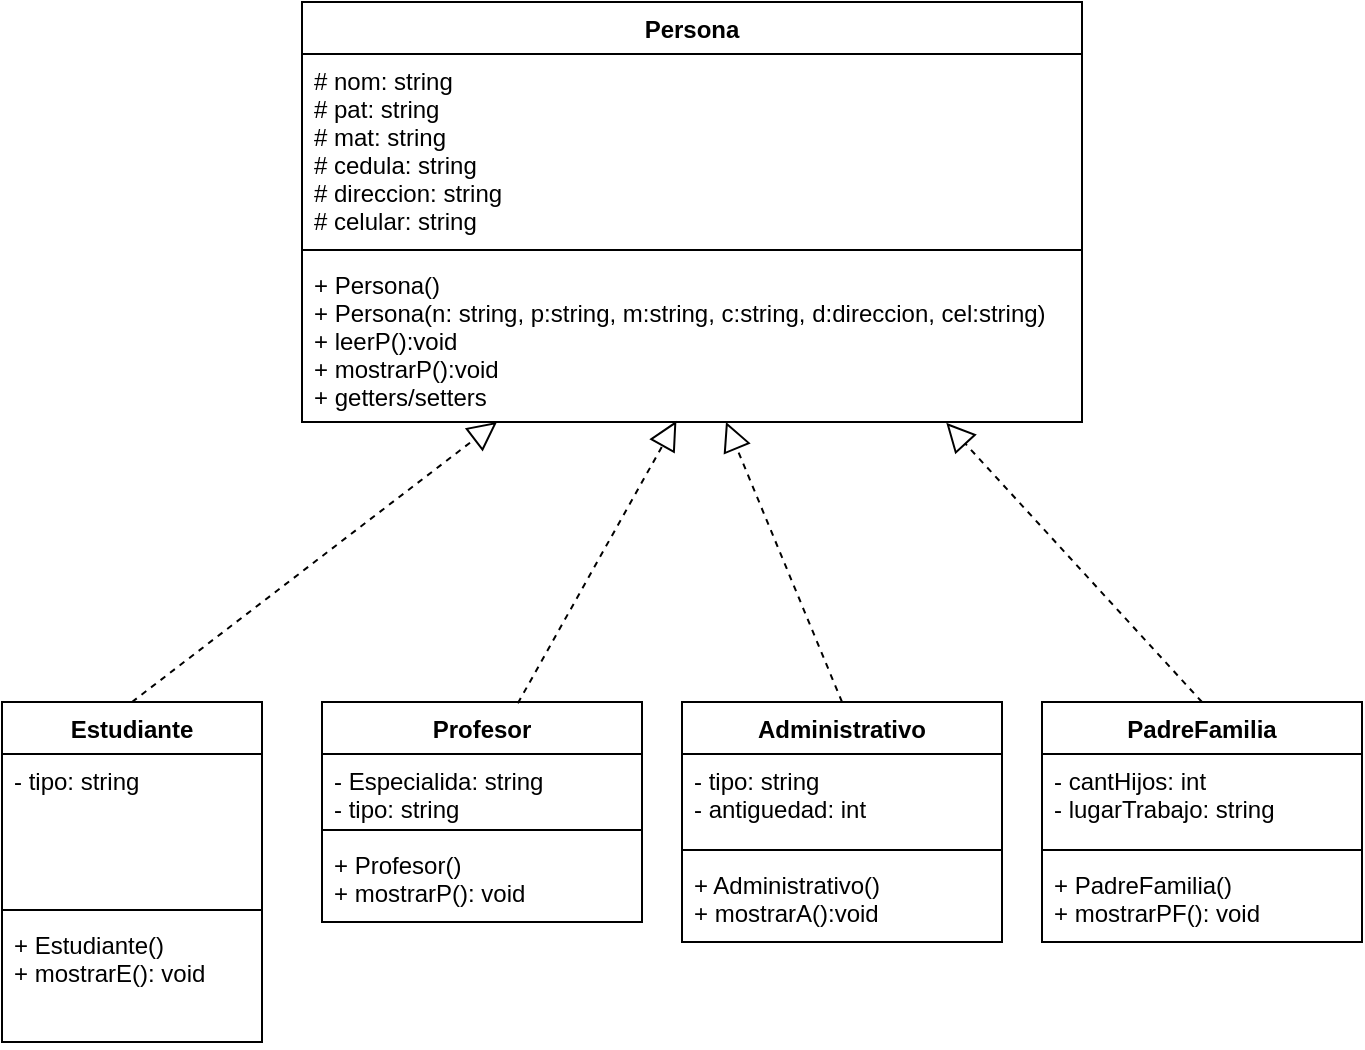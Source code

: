 <mxfile version="16.2.3" type="device"><diagram id="hKkmvlK4hr3ylTgig7LZ" name="Page-1"><mxGraphModel dx="575" dy="980" grid="1" gridSize="10" guides="1" tooltips="1" connect="1" arrows="1" fold="1" page="1" pageScale="1" pageWidth="827" pageHeight="1169" math="0" shadow="0"><root><mxCell id="0"/><mxCell id="1" parent="0"/><mxCell id="-W4IHw5r2fyhQfZODCHr-1" value="Persona" style="swimlane;fontStyle=1;align=center;verticalAlign=top;childLayout=stackLayout;horizontal=1;startSize=26;horizontalStack=0;resizeParent=1;resizeParentMax=0;resizeLast=0;collapsible=1;marginBottom=0;" vertex="1" parent="1"><mxGeometry x="260" y="90" width="390" height="210" as="geometry"><mxRectangle x="400" y="80" width="80" height="26" as="alternateBounds"/></mxGeometry></mxCell><mxCell id="-W4IHw5r2fyhQfZODCHr-2" value="# nom: string&#10;# pat: string&#10;# mat: string&#10;# cedula: string&#10;# direccion: string&#10;# celular: string&#10;" style="text;strokeColor=none;fillColor=none;align=left;verticalAlign=top;spacingLeft=4;spacingRight=4;overflow=hidden;rotatable=0;points=[[0,0.5],[1,0.5]];portConstraint=eastwest;" vertex="1" parent="-W4IHw5r2fyhQfZODCHr-1"><mxGeometry y="26" width="390" height="94" as="geometry"/></mxCell><mxCell id="-W4IHw5r2fyhQfZODCHr-3" value="" style="line;strokeWidth=1;fillColor=none;align=left;verticalAlign=middle;spacingTop=-1;spacingLeft=3;spacingRight=3;rotatable=0;labelPosition=right;points=[];portConstraint=eastwest;" vertex="1" parent="-W4IHw5r2fyhQfZODCHr-1"><mxGeometry y="120" width="390" height="8" as="geometry"/></mxCell><mxCell id="-W4IHw5r2fyhQfZODCHr-4" value="+ Persona()&#10;+ Persona(n: string, p:string, m:string, c:string, d:direccion, cel:string)&#10;+ leerP():void&#10;+ mostrarP():void&#10;+ getters/setters" style="text;strokeColor=none;fillColor=none;align=left;verticalAlign=top;spacingLeft=4;spacingRight=4;overflow=hidden;rotatable=0;points=[[0,0.5],[1,0.5]];portConstraint=eastwest;" vertex="1" parent="-W4IHw5r2fyhQfZODCHr-1"><mxGeometry y="128" width="390" height="82" as="geometry"/></mxCell><mxCell id="-W4IHw5r2fyhQfZODCHr-9" value="Estudiante" style="swimlane;fontStyle=1;align=center;verticalAlign=top;childLayout=stackLayout;horizontal=1;startSize=26;horizontalStack=0;resizeParent=1;resizeParentMax=0;resizeLast=0;collapsible=1;marginBottom=0;" vertex="1" parent="1"><mxGeometry x="110" y="440" width="130" height="170" as="geometry"><mxRectangle x="110" y="440" width="90" height="26" as="alternateBounds"/></mxGeometry></mxCell><mxCell id="-W4IHw5r2fyhQfZODCHr-10" value="- tipo: string&#10;" style="text;strokeColor=none;fillColor=none;align=left;verticalAlign=top;spacingLeft=4;spacingRight=4;overflow=hidden;rotatable=0;points=[[0,0.5],[1,0.5]];portConstraint=eastwest;" vertex="1" parent="-W4IHw5r2fyhQfZODCHr-9"><mxGeometry y="26" width="130" height="74" as="geometry"/></mxCell><mxCell id="-W4IHw5r2fyhQfZODCHr-11" value="" style="line;strokeWidth=1;fillColor=none;align=left;verticalAlign=middle;spacingTop=-1;spacingLeft=3;spacingRight=3;rotatable=0;labelPosition=right;points=[];portConstraint=eastwest;" vertex="1" parent="-W4IHw5r2fyhQfZODCHr-9"><mxGeometry y="100" width="130" height="8" as="geometry"/></mxCell><mxCell id="-W4IHw5r2fyhQfZODCHr-12" value="+ Estudiante()&#10;+ mostrarE(): void" style="text;strokeColor=none;fillColor=none;align=left;verticalAlign=top;spacingLeft=4;spacingRight=4;overflow=hidden;rotatable=0;points=[[0,0.5],[1,0.5]];portConstraint=eastwest;" vertex="1" parent="-W4IHw5r2fyhQfZODCHr-9"><mxGeometry y="108" width="130" height="62" as="geometry"/></mxCell><mxCell id="-W4IHw5r2fyhQfZODCHr-16" value="" style="endArrow=block;dashed=1;endFill=0;endSize=12;html=1;rounded=0;exitX=0.5;exitY=0;exitDx=0;exitDy=0;entryX=0.25;entryY=1;entryDx=0;entryDy=0;" edge="1" parent="1" source="-W4IHw5r2fyhQfZODCHr-9" target="-W4IHw5r2fyhQfZODCHr-1"><mxGeometry width="160" relative="1" as="geometry"><mxPoint x="200" y="420" as="sourcePoint"/><mxPoint x="290" y="390" as="targetPoint"/></mxGeometry></mxCell><mxCell id="-W4IHw5r2fyhQfZODCHr-17" value="Profesor" style="swimlane;fontStyle=1;align=center;verticalAlign=top;childLayout=stackLayout;horizontal=1;startSize=26;horizontalStack=0;resizeParent=1;resizeParentMax=0;resizeLast=0;collapsible=1;marginBottom=0;" vertex="1" parent="1"><mxGeometry x="270" y="440" width="160" height="110" as="geometry"><mxRectangle x="270" y="440" width="80" height="26" as="alternateBounds"/></mxGeometry></mxCell><mxCell id="-W4IHw5r2fyhQfZODCHr-18" value="- Especialida: string&#10;- tipo: string" style="text;strokeColor=none;fillColor=none;align=left;verticalAlign=top;spacingLeft=4;spacingRight=4;overflow=hidden;rotatable=0;points=[[0,0.5],[1,0.5]];portConstraint=eastwest;" vertex="1" parent="-W4IHw5r2fyhQfZODCHr-17"><mxGeometry y="26" width="160" height="34" as="geometry"/></mxCell><mxCell id="-W4IHw5r2fyhQfZODCHr-19" value="" style="line;strokeWidth=1;fillColor=none;align=left;verticalAlign=middle;spacingTop=-1;spacingLeft=3;spacingRight=3;rotatable=0;labelPosition=right;points=[];portConstraint=eastwest;" vertex="1" parent="-W4IHw5r2fyhQfZODCHr-17"><mxGeometry y="60" width="160" height="8" as="geometry"/></mxCell><mxCell id="-W4IHw5r2fyhQfZODCHr-20" value="+ Profesor()&#10;+ mostrarP(): void" style="text;strokeColor=none;fillColor=none;align=left;verticalAlign=top;spacingLeft=4;spacingRight=4;overflow=hidden;rotatable=0;points=[[0,0.5],[1,0.5]];portConstraint=eastwest;" vertex="1" parent="-W4IHw5r2fyhQfZODCHr-17"><mxGeometry y="68" width="160" height="42" as="geometry"/></mxCell><mxCell id="-W4IHw5r2fyhQfZODCHr-21" value="" style="endArrow=block;dashed=1;endFill=0;endSize=12;html=1;rounded=0;entryX=0.48;entryY=0.993;entryDx=0;entryDy=0;entryPerimeter=0;exitX=0.612;exitY=0.006;exitDx=0;exitDy=0;exitPerimeter=0;" edge="1" parent="1" source="-W4IHw5r2fyhQfZODCHr-17" target="-W4IHw5r2fyhQfZODCHr-4"><mxGeometry width="160" relative="1" as="geometry"><mxPoint x="320" y="500" as="sourcePoint"/><mxPoint x="480" y="500" as="targetPoint"/></mxGeometry></mxCell><mxCell id="-W4IHw5r2fyhQfZODCHr-23" value="Administrativo" style="swimlane;fontStyle=1;align=center;verticalAlign=top;childLayout=stackLayout;horizontal=1;startSize=26;horizontalStack=0;resizeParent=1;resizeParentMax=0;resizeLast=0;collapsible=1;marginBottom=0;" vertex="1" parent="1"><mxGeometry x="450" y="440" width="160" height="120" as="geometry"><mxRectangle x="430" y="440" width="120" height="26" as="alternateBounds"/></mxGeometry></mxCell><mxCell id="-W4IHw5r2fyhQfZODCHr-24" value="- tipo: string&#10;- antiguedad: int" style="text;strokeColor=none;fillColor=none;align=left;verticalAlign=top;spacingLeft=4;spacingRight=4;overflow=hidden;rotatable=0;points=[[0,0.5],[1,0.5]];portConstraint=eastwest;" vertex="1" parent="-W4IHw5r2fyhQfZODCHr-23"><mxGeometry y="26" width="160" height="44" as="geometry"/></mxCell><mxCell id="-W4IHw5r2fyhQfZODCHr-25" value="" style="line;strokeWidth=1;fillColor=none;align=left;verticalAlign=middle;spacingTop=-1;spacingLeft=3;spacingRight=3;rotatable=0;labelPosition=right;points=[];portConstraint=eastwest;" vertex="1" parent="-W4IHw5r2fyhQfZODCHr-23"><mxGeometry y="70" width="160" height="8" as="geometry"/></mxCell><mxCell id="-W4IHw5r2fyhQfZODCHr-26" value="+ Administrativo()&#10;+ mostrarA():void" style="text;strokeColor=none;fillColor=none;align=left;verticalAlign=top;spacingLeft=4;spacingRight=4;overflow=hidden;rotatable=0;points=[[0,0.5],[1,0.5]];portConstraint=eastwest;" vertex="1" parent="-W4IHw5r2fyhQfZODCHr-23"><mxGeometry y="78" width="160" height="42" as="geometry"/></mxCell><mxCell id="-W4IHw5r2fyhQfZODCHr-28" value="PadreFamilia" style="swimlane;fontStyle=1;align=center;verticalAlign=top;childLayout=stackLayout;horizontal=1;startSize=26;horizontalStack=0;resizeParent=1;resizeParentMax=0;resizeLast=0;collapsible=1;marginBottom=0;" vertex="1" parent="1"><mxGeometry x="630" y="440" width="160" height="120" as="geometry"><mxRectangle x="630" y="440" width="110" height="26" as="alternateBounds"/></mxGeometry></mxCell><mxCell id="-W4IHw5r2fyhQfZODCHr-29" value="- cantHijos: int&#10;- lugarTrabajo: string" style="text;strokeColor=none;fillColor=none;align=left;verticalAlign=top;spacingLeft=4;spacingRight=4;overflow=hidden;rotatable=0;points=[[0,0.5],[1,0.5]];portConstraint=eastwest;" vertex="1" parent="-W4IHw5r2fyhQfZODCHr-28"><mxGeometry y="26" width="160" height="44" as="geometry"/></mxCell><mxCell id="-W4IHw5r2fyhQfZODCHr-30" value="" style="line;strokeWidth=1;fillColor=none;align=left;verticalAlign=middle;spacingTop=-1;spacingLeft=3;spacingRight=3;rotatable=0;labelPosition=right;points=[];portConstraint=eastwest;" vertex="1" parent="-W4IHw5r2fyhQfZODCHr-28"><mxGeometry y="70" width="160" height="8" as="geometry"/></mxCell><mxCell id="-W4IHw5r2fyhQfZODCHr-31" value="+ PadreFamilia()&#10;+ mostrarPF(): void" style="text;strokeColor=none;fillColor=none;align=left;verticalAlign=top;spacingLeft=4;spacingRight=4;overflow=hidden;rotatable=0;points=[[0,0.5],[1,0.5]];portConstraint=eastwest;" vertex="1" parent="-W4IHw5r2fyhQfZODCHr-28"><mxGeometry y="78" width="160" height="42" as="geometry"/></mxCell><mxCell id="-W4IHw5r2fyhQfZODCHr-27" value="" style="endArrow=block;dashed=1;endFill=0;endSize=12;html=1;rounded=0;exitX=0.5;exitY=0;exitDx=0;exitDy=0;" edge="1" parent="1" source="-W4IHw5r2fyhQfZODCHr-23" target="-W4IHw5r2fyhQfZODCHr-4"><mxGeometry width="160" relative="1" as="geometry"><mxPoint x="600.72" y="500.47" as="sourcePoint"/><mxPoint x="600" y="389.996" as="targetPoint"/></mxGeometry></mxCell><mxCell id="-W4IHw5r2fyhQfZODCHr-32" value="" style="endArrow=block;dashed=1;endFill=0;endSize=12;html=1;rounded=0;exitX=0.5;exitY=0;exitDx=0;exitDy=0;entryX=0.826;entryY=1.005;entryDx=0;entryDy=0;entryPerimeter=0;" edge="1" parent="1" source="-W4IHw5r2fyhQfZODCHr-28" target="-W4IHw5r2fyhQfZODCHr-4"><mxGeometry width="160" relative="1" as="geometry"><mxPoint x="663.19" y="489" as="sourcePoint"/><mxPoint x="609.999" y="389" as="targetPoint"/></mxGeometry></mxCell></root></mxGraphModel></diagram></mxfile>